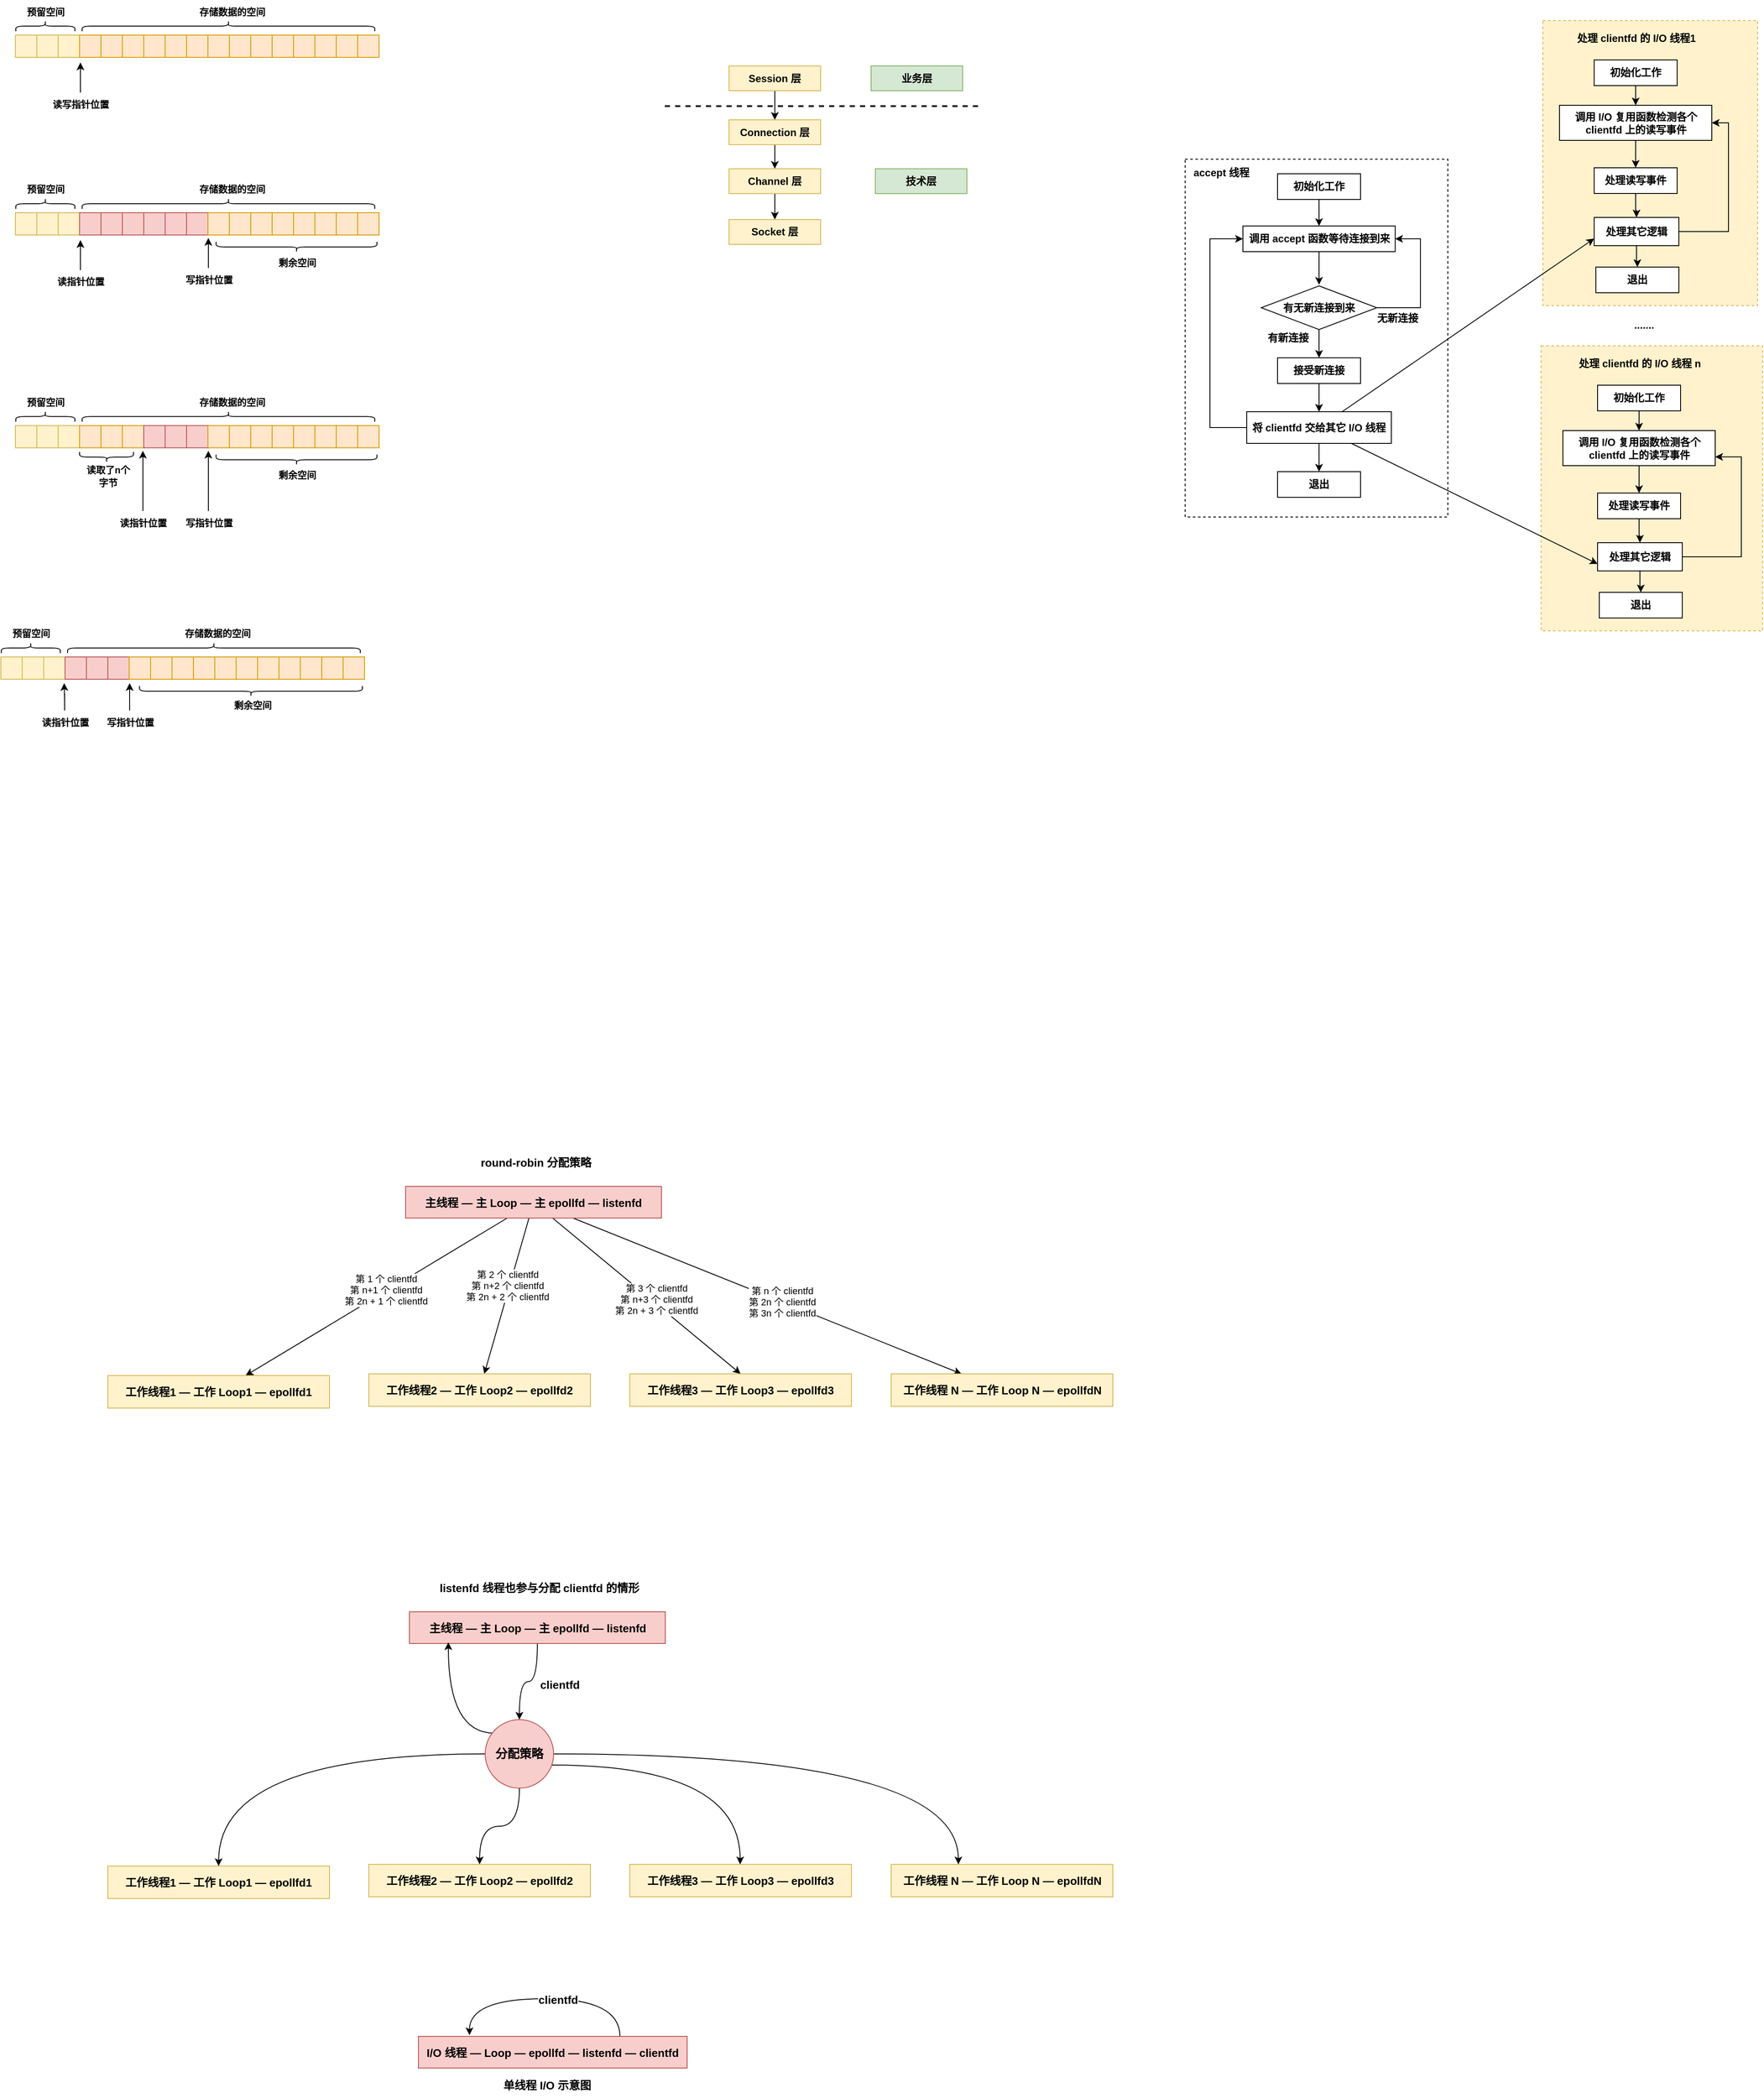 <mxfile version="21.2.8" type="device">
  <diagram name="第 1 页" id="1JVHX3dj3qAR3kYtQuEN">
    <mxGraphModel dx="1188" dy="654" grid="0" gridSize="10" guides="1" tooltips="1" connect="1" arrows="1" fold="1" page="1" pageScale="1" pageWidth="3300" pageHeight="4681" math="0" shadow="0">
      <root>
        <mxCell id="0" />
        <mxCell id="1" parent="0" />
        <mxCell id="l9LbJXqhGrG-l_JBmDGr-47" value="" style="rounded=0;whiteSpace=wrap;html=1;dashed=1;fillColor=#fff2cc;strokeColor=#d6b656;" vertex="1" parent="1">
          <mxGeometry x="1931" y="84" width="251" height="333" as="geometry" />
        </mxCell>
        <mxCell id="l9LbJXqhGrG-l_JBmDGr-26" value="" style="rounded=0;whiteSpace=wrap;html=1;dashed=1;" vertex="1" parent="1">
          <mxGeometry x="1513" y="246" width="307" height="418" as="geometry" />
        </mxCell>
        <mxCell id="-jSbOzoB7YJCZX8cq6Nm-1" value="" style="rounded=0;whiteSpace=wrap;html=1;fillColor=#fff2cc;strokeColor=#d6b656;" parent="1" vertex="1">
          <mxGeometry x="146" y="101" width="25" height="26" as="geometry" />
        </mxCell>
        <mxCell id="-jSbOzoB7YJCZX8cq6Nm-2" value="" style="rounded=0;whiteSpace=wrap;html=1;fillColor=#fff2cc;strokeColor=#d6b656;" parent="1" vertex="1">
          <mxGeometry x="171" y="101" width="25" height="26" as="geometry" />
        </mxCell>
        <mxCell id="-jSbOzoB7YJCZX8cq6Nm-3" value="" style="rounded=0;whiteSpace=wrap;html=1;fillColor=#fff2cc;strokeColor=#d6b656;" parent="1" vertex="1">
          <mxGeometry x="196" y="101" width="25" height="26" as="geometry" />
        </mxCell>
        <mxCell id="-jSbOzoB7YJCZX8cq6Nm-6" value="" style="rounded=0;whiteSpace=wrap;html=1;fillColor=#ffe6cc;strokeColor=#d79b00;" parent="1" vertex="1">
          <mxGeometry x="221" y="101" width="25" height="26" as="geometry" />
        </mxCell>
        <mxCell id="-jSbOzoB7YJCZX8cq6Nm-7" value="" style="rounded=0;whiteSpace=wrap;html=1;fillColor=#ffe6cc;strokeColor=#d79b00;" parent="1" vertex="1">
          <mxGeometry x="246" y="101" width="25" height="26" as="geometry" />
        </mxCell>
        <mxCell id="-jSbOzoB7YJCZX8cq6Nm-8" value="" style="rounded=0;whiteSpace=wrap;html=1;fillColor=#ffe6cc;strokeColor=#d79b00;" parent="1" vertex="1">
          <mxGeometry x="271" y="101" width="25" height="26" as="geometry" />
        </mxCell>
        <mxCell id="-jSbOzoB7YJCZX8cq6Nm-9" value="" style="rounded=0;whiteSpace=wrap;html=1;fillColor=#ffe6cc;strokeColor=#d79b00;" parent="1" vertex="1">
          <mxGeometry x="296" y="101" width="25" height="26" as="geometry" />
        </mxCell>
        <mxCell id="-jSbOzoB7YJCZX8cq6Nm-10" value="" style="rounded=0;whiteSpace=wrap;html=1;fillColor=#ffe6cc;strokeColor=#d79b00;" parent="1" vertex="1">
          <mxGeometry x="321" y="101" width="25" height="26" as="geometry" />
        </mxCell>
        <mxCell id="-jSbOzoB7YJCZX8cq6Nm-11" value="" style="rounded=0;whiteSpace=wrap;html=1;fillColor=#ffe6cc;strokeColor=#d79b00;" parent="1" vertex="1">
          <mxGeometry x="346" y="101" width="25" height="26" as="geometry" />
        </mxCell>
        <mxCell id="-jSbOzoB7YJCZX8cq6Nm-12" value="" style="rounded=0;whiteSpace=wrap;html=1;fillColor=#ffe6cc;strokeColor=#d79b00;" parent="1" vertex="1">
          <mxGeometry x="371" y="101" width="25" height="26" as="geometry" />
        </mxCell>
        <mxCell id="-jSbOzoB7YJCZX8cq6Nm-13" value="" style="rounded=0;whiteSpace=wrap;html=1;fillColor=#ffe6cc;strokeColor=#d79b00;" parent="1" vertex="1">
          <mxGeometry x="396" y="101" width="25" height="26" as="geometry" />
        </mxCell>
        <mxCell id="-jSbOzoB7YJCZX8cq6Nm-14" value="" style="rounded=0;whiteSpace=wrap;html=1;fillColor=#ffe6cc;strokeColor=#d79b00;" parent="1" vertex="1">
          <mxGeometry x="421" y="101" width="25" height="26" as="geometry" />
        </mxCell>
        <mxCell id="-jSbOzoB7YJCZX8cq6Nm-15" value="" style="rounded=0;whiteSpace=wrap;html=1;fillColor=#ffe6cc;strokeColor=#d79b00;" parent="1" vertex="1">
          <mxGeometry x="446" y="101" width="25" height="26" as="geometry" />
        </mxCell>
        <mxCell id="-jSbOzoB7YJCZX8cq6Nm-16" value="" style="rounded=0;whiteSpace=wrap;html=1;fillColor=#ffe6cc;strokeColor=#d79b00;" parent="1" vertex="1">
          <mxGeometry x="471" y="101" width="25" height="26" as="geometry" />
        </mxCell>
        <mxCell id="-jSbOzoB7YJCZX8cq6Nm-17" value="" style="rounded=0;whiteSpace=wrap;html=1;fillColor=#ffe6cc;strokeColor=#d79b00;" parent="1" vertex="1">
          <mxGeometry x="496" y="101" width="25" height="26" as="geometry" />
        </mxCell>
        <mxCell id="-jSbOzoB7YJCZX8cq6Nm-18" value="" style="rounded=0;whiteSpace=wrap;html=1;fillColor=#ffe6cc;strokeColor=#d79b00;" parent="1" vertex="1">
          <mxGeometry x="521" y="101" width="25" height="26" as="geometry" />
        </mxCell>
        <mxCell id="-jSbOzoB7YJCZX8cq6Nm-19" value="" style="rounded=0;whiteSpace=wrap;html=1;fillColor=#ffe6cc;strokeColor=#d79b00;" parent="1" vertex="1">
          <mxGeometry x="546" y="101" width="25" height="26" as="geometry" />
        </mxCell>
        <mxCell id="-jSbOzoB7YJCZX8cq6Nm-23" style="edgeStyle=orthogonalEdgeStyle;rounded=0;orthogonalLoop=1;jettySize=auto;html=1;" parent="1" source="-jSbOzoB7YJCZX8cq6Nm-21" edge="1">
          <mxGeometry relative="1" as="geometry">
            <mxPoint x="222.0" y="133.003" as="targetPoint" />
          </mxGeometry>
        </mxCell>
        <mxCell id="-jSbOzoB7YJCZX8cq6Nm-21" value="&lt;font style=&quot;font-size: 11px;&quot;&gt;&lt;b&gt;读写指针位置&lt;/b&gt;&lt;/font&gt;" style="text;html=1;align=center;verticalAlign=middle;resizable=0;points=[];autosize=1;strokeColor=none;fillColor=none;" parent="1" vertex="1">
          <mxGeometry x="180" y="168.17" width="84" height="27" as="geometry" />
        </mxCell>
        <mxCell id="-jSbOzoB7YJCZX8cq6Nm-24" value="" style="shape=curlyBracket;whiteSpace=wrap;html=1;rounded=1;flipH=1;labelPosition=right;verticalLabelPosition=middle;align=left;verticalAlign=middle;rotation=-90;" parent="1" vertex="1">
          <mxGeometry x="175" y="56" width="12" height="69" as="geometry" />
        </mxCell>
        <mxCell id="-jSbOzoB7YJCZX8cq6Nm-25" value="&lt;b&gt;&lt;font style=&quot;font-size: 11px;&quot;&gt;预留空间&lt;/font&gt;&lt;/b&gt;" style="text;html=1;align=center;verticalAlign=middle;resizable=0;points=[];autosize=1;strokeColor=none;fillColor=none;" parent="1" vertex="1">
          <mxGeometry x="150" y="60" width="62" height="27" as="geometry" />
        </mxCell>
        <mxCell id="-jSbOzoB7YJCZX8cq6Nm-26" value="" style="shape=curlyBracket;whiteSpace=wrap;html=1;rounded=1;flipH=1;labelPosition=right;verticalLabelPosition=middle;align=left;verticalAlign=middle;rotation=-90;" parent="1" vertex="1">
          <mxGeometry x="389" y="-80.5" width="12" height="342" as="geometry" />
        </mxCell>
        <mxCell id="-jSbOzoB7YJCZX8cq6Nm-27" value="&lt;font style=&quot;font-size: 11px;&quot;&gt;&lt;b&gt;存储数据的空间&lt;/b&gt;&lt;/font&gt;" style="text;html=1;align=center;verticalAlign=middle;resizable=0;points=[];autosize=1;strokeColor=none;fillColor=none;" parent="1" vertex="1">
          <mxGeometry x="351" y="60" width="95" height="27" as="geometry" />
        </mxCell>
        <mxCell id="-jSbOzoB7YJCZX8cq6Nm-28" value="" style="rounded=0;whiteSpace=wrap;html=1;fillColor=#fff2cc;strokeColor=#d6b656;" parent="1" vertex="1">
          <mxGeometry x="146" y="308.5" width="25" height="26" as="geometry" />
        </mxCell>
        <mxCell id="-jSbOzoB7YJCZX8cq6Nm-29" value="" style="rounded=0;whiteSpace=wrap;html=1;fillColor=#fff2cc;strokeColor=#d6b656;" parent="1" vertex="1">
          <mxGeometry x="171" y="308.5" width="25" height="26" as="geometry" />
        </mxCell>
        <mxCell id="-jSbOzoB7YJCZX8cq6Nm-30" value="" style="rounded=0;whiteSpace=wrap;html=1;fillColor=#fff2cc;strokeColor=#d6b656;" parent="1" vertex="1">
          <mxGeometry x="196" y="308.5" width="25" height="26" as="geometry" />
        </mxCell>
        <mxCell id="-jSbOzoB7YJCZX8cq6Nm-31" value="" style="rounded=0;whiteSpace=wrap;html=1;fillColor=#f8cecc;strokeColor=#b85450;" parent="1" vertex="1">
          <mxGeometry x="221" y="308.5" width="25" height="26" as="geometry" />
        </mxCell>
        <mxCell id="-jSbOzoB7YJCZX8cq6Nm-32" value="" style="rounded=0;whiteSpace=wrap;html=1;fillColor=#f8cecc;strokeColor=#b85450;" parent="1" vertex="1">
          <mxGeometry x="246" y="308.5" width="25" height="26" as="geometry" />
        </mxCell>
        <mxCell id="-jSbOzoB7YJCZX8cq6Nm-33" value="" style="rounded=0;whiteSpace=wrap;html=1;fillColor=#f8cecc;strokeColor=#b85450;" parent="1" vertex="1">
          <mxGeometry x="271" y="308.5" width="25" height="26" as="geometry" />
        </mxCell>
        <mxCell id="-jSbOzoB7YJCZX8cq6Nm-34" value="" style="rounded=0;whiteSpace=wrap;html=1;fillColor=#f8cecc;strokeColor=#b85450;" parent="1" vertex="1">
          <mxGeometry x="296" y="308.5" width="25" height="26" as="geometry" />
        </mxCell>
        <mxCell id="-jSbOzoB7YJCZX8cq6Nm-35" value="" style="rounded=0;whiteSpace=wrap;html=1;fillColor=#f8cecc;strokeColor=#b85450;" parent="1" vertex="1">
          <mxGeometry x="321" y="308.5" width="25" height="26" as="geometry" />
        </mxCell>
        <mxCell id="-jSbOzoB7YJCZX8cq6Nm-36" value="" style="rounded=0;whiteSpace=wrap;html=1;fillColor=#f8cecc;strokeColor=#b85450;" parent="1" vertex="1">
          <mxGeometry x="346" y="308.5" width="25" height="26" as="geometry" />
        </mxCell>
        <mxCell id="-jSbOzoB7YJCZX8cq6Nm-37" value="" style="rounded=0;whiteSpace=wrap;html=1;fillColor=#ffe6cc;strokeColor=#d79b00;" parent="1" vertex="1">
          <mxGeometry x="371" y="308.5" width="25" height="26" as="geometry" />
        </mxCell>
        <mxCell id="-jSbOzoB7YJCZX8cq6Nm-38" value="" style="rounded=0;whiteSpace=wrap;html=1;fillColor=#ffe6cc;strokeColor=#d79b00;" parent="1" vertex="1">
          <mxGeometry x="396" y="308.5" width="25" height="26" as="geometry" />
        </mxCell>
        <mxCell id="-jSbOzoB7YJCZX8cq6Nm-39" value="" style="rounded=0;whiteSpace=wrap;html=1;fillColor=#ffe6cc;strokeColor=#d79b00;" parent="1" vertex="1">
          <mxGeometry x="421" y="308.5" width="25" height="26" as="geometry" />
        </mxCell>
        <mxCell id="-jSbOzoB7YJCZX8cq6Nm-40" value="" style="rounded=0;whiteSpace=wrap;html=1;fillColor=#ffe6cc;strokeColor=#d79b00;" parent="1" vertex="1">
          <mxGeometry x="446" y="308.5" width="25" height="26" as="geometry" />
        </mxCell>
        <mxCell id="-jSbOzoB7YJCZX8cq6Nm-41" value="" style="rounded=0;whiteSpace=wrap;html=1;fillColor=#ffe6cc;strokeColor=#d79b00;" parent="1" vertex="1">
          <mxGeometry x="471" y="308.5" width="25" height="26" as="geometry" />
        </mxCell>
        <mxCell id="-jSbOzoB7YJCZX8cq6Nm-42" value="" style="rounded=0;whiteSpace=wrap;html=1;fillColor=#ffe6cc;strokeColor=#d79b00;" parent="1" vertex="1">
          <mxGeometry x="496" y="308.5" width="25" height="26" as="geometry" />
        </mxCell>
        <mxCell id="-jSbOzoB7YJCZX8cq6Nm-43" value="" style="rounded=0;whiteSpace=wrap;html=1;fillColor=#ffe6cc;strokeColor=#d79b00;" parent="1" vertex="1">
          <mxGeometry x="521" y="308.5" width="25" height="26" as="geometry" />
        </mxCell>
        <mxCell id="-jSbOzoB7YJCZX8cq6Nm-44" value="" style="rounded=0;whiteSpace=wrap;html=1;fillColor=#ffe6cc;strokeColor=#d79b00;" parent="1" vertex="1">
          <mxGeometry x="546" y="308.5" width="25" height="26" as="geometry" />
        </mxCell>
        <mxCell id="-jSbOzoB7YJCZX8cq6Nm-45" style="edgeStyle=orthogonalEdgeStyle;rounded=0;orthogonalLoop=1;jettySize=auto;html=1;" parent="1" source="-jSbOzoB7YJCZX8cq6Nm-46" edge="1">
          <mxGeometry relative="1" as="geometry">
            <mxPoint x="222.0" y="340.503" as="targetPoint" />
          </mxGeometry>
        </mxCell>
        <mxCell id="-jSbOzoB7YJCZX8cq6Nm-46" value="&lt;font style=&quot;font-size: 11px;&quot;&gt;&lt;b&gt;读指针位置&lt;/b&gt;&lt;/font&gt;" style="text;html=1;align=center;verticalAlign=middle;resizable=0;points=[];autosize=1;strokeColor=none;fillColor=none;" parent="1" vertex="1">
          <mxGeometry x="185.5" y="375.67" width="73" height="27" as="geometry" />
        </mxCell>
        <mxCell id="-jSbOzoB7YJCZX8cq6Nm-47" value="" style="shape=curlyBracket;whiteSpace=wrap;html=1;rounded=1;flipH=1;labelPosition=right;verticalLabelPosition=middle;align=left;verticalAlign=middle;rotation=-90;" parent="1" vertex="1">
          <mxGeometry x="175" y="263.5" width="12" height="69" as="geometry" />
        </mxCell>
        <mxCell id="-jSbOzoB7YJCZX8cq6Nm-48" value="&lt;b&gt;&lt;font style=&quot;font-size: 11px;&quot;&gt;预留空间&lt;/font&gt;&lt;/b&gt;" style="text;html=1;align=center;verticalAlign=middle;resizable=0;points=[];autosize=1;strokeColor=none;fillColor=none;" parent="1" vertex="1">
          <mxGeometry x="150" y="267.5" width="62" height="27" as="geometry" />
        </mxCell>
        <mxCell id="-jSbOzoB7YJCZX8cq6Nm-49" value="" style="shape=curlyBracket;whiteSpace=wrap;html=1;rounded=1;flipH=1;labelPosition=right;verticalLabelPosition=middle;align=left;verticalAlign=middle;rotation=-90;" parent="1" vertex="1">
          <mxGeometry x="389" y="127" width="12" height="342" as="geometry" />
        </mxCell>
        <mxCell id="-jSbOzoB7YJCZX8cq6Nm-50" value="&lt;font style=&quot;font-size: 11px;&quot;&gt;&lt;b&gt;存储数据的空间&lt;/b&gt;&lt;/font&gt;" style="text;html=1;align=center;verticalAlign=middle;resizable=0;points=[];autosize=1;strokeColor=none;fillColor=none;" parent="1" vertex="1">
          <mxGeometry x="351" y="267.5" width="95" height="27" as="geometry" />
        </mxCell>
        <mxCell id="-jSbOzoB7YJCZX8cq6Nm-51" style="edgeStyle=orthogonalEdgeStyle;rounded=0;orthogonalLoop=1;jettySize=auto;html=1;" parent="1" source="-jSbOzoB7YJCZX8cq6Nm-52" edge="1">
          <mxGeometry relative="1" as="geometry">
            <mxPoint x="371.5" y="338.003" as="targetPoint" />
          </mxGeometry>
        </mxCell>
        <mxCell id="-jSbOzoB7YJCZX8cq6Nm-52" value="&lt;font style=&quot;font-size: 11px;&quot;&gt;&lt;b&gt;写指针位置&lt;/b&gt;&lt;/font&gt;" style="text;html=1;align=center;verticalAlign=middle;resizable=0;points=[];autosize=1;strokeColor=none;fillColor=none;" parent="1" vertex="1">
          <mxGeometry x="335" y="373.17" width="73" height="27" as="geometry" />
        </mxCell>
        <mxCell id="-jSbOzoB7YJCZX8cq6Nm-53" value="" style="shape=curlyBracket;whiteSpace=wrap;html=1;rounded=1;flipH=1;labelPosition=right;verticalLabelPosition=middle;align=left;verticalAlign=middle;rotation=90;" parent="1" vertex="1">
          <mxGeometry x="468.5" y="254.5" width="12" height="188" as="geometry" />
        </mxCell>
        <mxCell id="-jSbOzoB7YJCZX8cq6Nm-56" value="&lt;font style=&quot;font-size: 11px;&quot;&gt;&lt;b&gt;剩余空间&lt;/b&gt;&lt;/font&gt;" style="text;html=1;align=center;verticalAlign=middle;resizable=0;points=[];autosize=1;strokeColor=none;fillColor=none;" parent="1" vertex="1">
          <mxGeometry x="443.5" y="353" width="62" height="27" as="geometry" />
        </mxCell>
        <mxCell id="-jSbOzoB7YJCZX8cq6Nm-57" value="" style="rounded=0;whiteSpace=wrap;html=1;fillColor=#fff2cc;strokeColor=#d6b656;" parent="1" vertex="1">
          <mxGeometry x="146" y="557.17" width="25" height="26" as="geometry" />
        </mxCell>
        <mxCell id="-jSbOzoB7YJCZX8cq6Nm-58" value="" style="rounded=0;whiteSpace=wrap;html=1;fillColor=#fff2cc;strokeColor=#d6b656;" parent="1" vertex="1">
          <mxGeometry x="171" y="557.17" width="25" height="26" as="geometry" />
        </mxCell>
        <mxCell id="-jSbOzoB7YJCZX8cq6Nm-59" value="" style="rounded=0;whiteSpace=wrap;html=1;fillColor=#fff2cc;strokeColor=#d6b656;" parent="1" vertex="1">
          <mxGeometry x="196" y="557.17" width="25" height="26" as="geometry" />
        </mxCell>
        <mxCell id="-jSbOzoB7YJCZX8cq6Nm-60" value="" style="rounded=0;whiteSpace=wrap;html=1;fillColor=#ffe6cc;strokeColor=#d79b00;" parent="1" vertex="1">
          <mxGeometry x="221" y="557.17" width="25" height="26" as="geometry" />
        </mxCell>
        <mxCell id="-jSbOzoB7YJCZX8cq6Nm-61" value="" style="rounded=0;whiteSpace=wrap;html=1;fillColor=#ffe6cc;strokeColor=#d79b00;" parent="1" vertex="1">
          <mxGeometry x="246" y="557.17" width="25" height="26" as="geometry" />
        </mxCell>
        <mxCell id="-jSbOzoB7YJCZX8cq6Nm-62" value="" style="rounded=0;whiteSpace=wrap;html=1;fillColor=#ffe6cc;strokeColor=#d79b00;" parent="1" vertex="1">
          <mxGeometry x="271" y="557.17" width="25" height="26" as="geometry" />
        </mxCell>
        <mxCell id="-jSbOzoB7YJCZX8cq6Nm-63" value="" style="rounded=0;whiteSpace=wrap;html=1;fillColor=#f8cecc;strokeColor=#b85450;" parent="1" vertex="1">
          <mxGeometry x="296" y="557.17" width="25" height="26" as="geometry" />
        </mxCell>
        <mxCell id="-jSbOzoB7YJCZX8cq6Nm-64" value="" style="rounded=0;whiteSpace=wrap;html=1;fillColor=#f8cecc;strokeColor=#b85450;" parent="1" vertex="1">
          <mxGeometry x="321" y="557.17" width="25" height="26" as="geometry" />
        </mxCell>
        <mxCell id="-jSbOzoB7YJCZX8cq6Nm-65" value="" style="rounded=0;whiteSpace=wrap;html=1;fillColor=#f8cecc;strokeColor=#b85450;" parent="1" vertex="1">
          <mxGeometry x="346" y="557.17" width="25" height="26" as="geometry" />
        </mxCell>
        <mxCell id="-jSbOzoB7YJCZX8cq6Nm-66" value="" style="rounded=0;whiteSpace=wrap;html=1;fillColor=#ffe6cc;strokeColor=#d79b00;" parent="1" vertex="1">
          <mxGeometry x="371" y="557.17" width="25" height="26" as="geometry" />
        </mxCell>
        <mxCell id="-jSbOzoB7YJCZX8cq6Nm-67" value="" style="rounded=0;whiteSpace=wrap;html=1;fillColor=#ffe6cc;strokeColor=#d79b00;" parent="1" vertex="1">
          <mxGeometry x="396" y="557.17" width="25" height="26" as="geometry" />
        </mxCell>
        <mxCell id="-jSbOzoB7YJCZX8cq6Nm-68" value="" style="rounded=0;whiteSpace=wrap;html=1;fillColor=#ffe6cc;strokeColor=#d79b00;" parent="1" vertex="1">
          <mxGeometry x="421" y="557.17" width="25" height="26" as="geometry" />
        </mxCell>
        <mxCell id="-jSbOzoB7YJCZX8cq6Nm-69" value="" style="rounded=0;whiteSpace=wrap;html=1;fillColor=#ffe6cc;strokeColor=#d79b00;" parent="1" vertex="1">
          <mxGeometry x="446" y="557.17" width="25" height="26" as="geometry" />
        </mxCell>
        <mxCell id="-jSbOzoB7YJCZX8cq6Nm-70" value="" style="rounded=0;whiteSpace=wrap;html=1;fillColor=#ffe6cc;strokeColor=#d79b00;" parent="1" vertex="1">
          <mxGeometry x="471" y="557.17" width="25" height="26" as="geometry" />
        </mxCell>
        <mxCell id="-jSbOzoB7YJCZX8cq6Nm-71" value="" style="rounded=0;whiteSpace=wrap;html=1;fillColor=#ffe6cc;strokeColor=#d79b00;" parent="1" vertex="1">
          <mxGeometry x="496" y="557.17" width="25" height="26" as="geometry" />
        </mxCell>
        <mxCell id="-jSbOzoB7YJCZX8cq6Nm-72" value="" style="rounded=0;whiteSpace=wrap;html=1;fillColor=#ffe6cc;strokeColor=#d79b00;" parent="1" vertex="1">
          <mxGeometry x="521" y="557.17" width="25" height="26" as="geometry" />
        </mxCell>
        <mxCell id="-jSbOzoB7YJCZX8cq6Nm-73" value="" style="rounded=0;whiteSpace=wrap;html=1;fillColor=#ffe6cc;strokeColor=#d79b00;" parent="1" vertex="1">
          <mxGeometry x="546" y="557.17" width="25" height="26" as="geometry" />
        </mxCell>
        <mxCell id="-jSbOzoB7YJCZX8cq6Nm-74" style="edgeStyle=orthogonalEdgeStyle;rounded=0;orthogonalLoop=1;jettySize=auto;html=1;" parent="1" source="-jSbOzoB7YJCZX8cq6Nm-75" edge="1">
          <mxGeometry relative="1" as="geometry">
            <mxPoint x="295.0" y="586.673" as="targetPoint" />
          </mxGeometry>
        </mxCell>
        <mxCell id="-jSbOzoB7YJCZX8cq6Nm-75" value="&lt;font style=&quot;font-size: 11px;&quot;&gt;&lt;b&gt;读指针位置&lt;/b&gt;&lt;/font&gt;" style="text;html=1;align=center;verticalAlign=middle;resizable=0;points=[];autosize=1;strokeColor=none;fillColor=none;" parent="1" vertex="1">
          <mxGeometry x="258.5" y="657.0" width="73" height="27" as="geometry" />
        </mxCell>
        <mxCell id="-jSbOzoB7YJCZX8cq6Nm-76" value="" style="shape=curlyBracket;whiteSpace=wrap;html=1;rounded=1;flipH=1;labelPosition=right;verticalLabelPosition=middle;align=left;verticalAlign=middle;rotation=-90;" parent="1" vertex="1">
          <mxGeometry x="175" y="512.17" width="12" height="69" as="geometry" />
        </mxCell>
        <mxCell id="-jSbOzoB7YJCZX8cq6Nm-77" value="&lt;b&gt;&lt;font style=&quot;font-size: 11px;&quot;&gt;预留空间&lt;/font&gt;&lt;/b&gt;" style="text;html=1;align=center;verticalAlign=middle;resizable=0;points=[];autosize=1;strokeColor=none;fillColor=none;" parent="1" vertex="1">
          <mxGeometry x="150" y="516.17" width="62" height="27" as="geometry" />
        </mxCell>
        <mxCell id="-jSbOzoB7YJCZX8cq6Nm-78" value="" style="shape=curlyBracket;whiteSpace=wrap;html=1;rounded=1;flipH=1;labelPosition=right;verticalLabelPosition=middle;align=left;verticalAlign=middle;rotation=-90;" parent="1" vertex="1">
          <mxGeometry x="389" y="375.67" width="12" height="342" as="geometry" />
        </mxCell>
        <mxCell id="-jSbOzoB7YJCZX8cq6Nm-79" value="&lt;font style=&quot;font-size: 11px;&quot;&gt;&lt;b&gt;存储数据的空间&lt;/b&gt;&lt;/font&gt;" style="text;html=1;align=center;verticalAlign=middle;resizable=0;points=[];autosize=1;strokeColor=none;fillColor=none;" parent="1" vertex="1">
          <mxGeometry x="351" y="516.17" width="95" height="27" as="geometry" />
        </mxCell>
        <mxCell id="-jSbOzoB7YJCZX8cq6Nm-80" style="edgeStyle=orthogonalEdgeStyle;rounded=0;orthogonalLoop=1;jettySize=auto;html=1;" parent="1" source="-jSbOzoB7YJCZX8cq6Nm-81" edge="1">
          <mxGeometry relative="1" as="geometry">
            <mxPoint x="371.5" y="586.673" as="targetPoint" />
          </mxGeometry>
        </mxCell>
        <mxCell id="-jSbOzoB7YJCZX8cq6Nm-81" value="&lt;font style=&quot;font-size: 11px;&quot;&gt;&lt;b&gt;写指针位置&lt;/b&gt;&lt;/font&gt;" style="text;html=1;align=center;verticalAlign=middle;resizable=0;points=[];autosize=1;strokeColor=none;fillColor=none;" parent="1" vertex="1">
          <mxGeometry x="335" y="657.0" width="73" height="27" as="geometry" />
        </mxCell>
        <mxCell id="-jSbOzoB7YJCZX8cq6Nm-82" value="" style="shape=curlyBracket;whiteSpace=wrap;html=1;rounded=1;flipH=1;labelPosition=right;verticalLabelPosition=middle;align=left;verticalAlign=middle;rotation=90;" parent="1" vertex="1">
          <mxGeometry x="468.5" y="503.17" width="12" height="188" as="geometry" />
        </mxCell>
        <mxCell id="-jSbOzoB7YJCZX8cq6Nm-83" value="&lt;font style=&quot;font-size: 11px;&quot;&gt;&lt;b&gt;剩余空间&lt;/b&gt;&lt;/font&gt;" style="text;html=1;align=center;verticalAlign=middle;resizable=0;points=[];autosize=1;strokeColor=none;fillColor=none;" parent="1" vertex="1">
          <mxGeometry x="443.5" y="601.67" width="62" height="27" as="geometry" />
        </mxCell>
        <mxCell id="-jSbOzoB7YJCZX8cq6Nm-84" value="" style="shape=curlyBracket;whiteSpace=wrap;html=1;rounded=1;flipH=1;labelPosition=right;verticalLabelPosition=middle;align=left;verticalAlign=middle;rotation=90;" parent="1" vertex="1">
          <mxGeometry x="246.5" y="562.5" width="12" height="63" as="geometry" />
        </mxCell>
        <mxCell id="-jSbOzoB7YJCZX8cq6Nm-85" value="&lt;font style=&quot;font-size: 11px;&quot;&gt;&lt;b&gt;读取了n个&lt;br&gt;字节&lt;/b&gt;&lt;/font&gt;" style="text;html=1;align=center;verticalAlign=middle;resizable=0;points=[];autosize=1;strokeColor=none;fillColor=none;" parent="1" vertex="1">
          <mxGeometry x="219" y="594.67" width="69" height="42" as="geometry" />
        </mxCell>
        <mxCell id="-jSbOzoB7YJCZX8cq6Nm-86" value="" style="rounded=0;whiteSpace=wrap;html=1;fillColor=#fff2cc;strokeColor=#d6b656;" parent="1" vertex="1">
          <mxGeometry x="129" y="827.5" width="25" height="26" as="geometry" />
        </mxCell>
        <mxCell id="-jSbOzoB7YJCZX8cq6Nm-87" value="" style="rounded=0;whiteSpace=wrap;html=1;fillColor=#fff2cc;strokeColor=#d6b656;" parent="1" vertex="1">
          <mxGeometry x="154" y="827.5" width="25" height="26" as="geometry" />
        </mxCell>
        <mxCell id="-jSbOzoB7YJCZX8cq6Nm-88" value="" style="rounded=0;whiteSpace=wrap;html=1;fillColor=#fff2cc;strokeColor=#d6b656;" parent="1" vertex="1">
          <mxGeometry x="179" y="827.5" width="25" height="26" as="geometry" />
        </mxCell>
        <mxCell id="-jSbOzoB7YJCZX8cq6Nm-89" value="" style="rounded=0;whiteSpace=wrap;html=1;fillColor=#f8cecc;strokeColor=#b85450;" parent="1" vertex="1">
          <mxGeometry x="204" y="827.5" width="25" height="26" as="geometry" />
        </mxCell>
        <mxCell id="-jSbOzoB7YJCZX8cq6Nm-90" value="" style="rounded=0;whiteSpace=wrap;html=1;fillColor=#f8cecc;strokeColor=#b85450;" parent="1" vertex="1">
          <mxGeometry x="229" y="827.5" width="25" height="26" as="geometry" />
        </mxCell>
        <mxCell id="-jSbOzoB7YJCZX8cq6Nm-91" value="" style="rounded=0;whiteSpace=wrap;html=1;fillColor=#f8cecc;strokeColor=#b85450;" parent="1" vertex="1">
          <mxGeometry x="254" y="827.5" width="25" height="26" as="geometry" />
        </mxCell>
        <mxCell id="-jSbOzoB7YJCZX8cq6Nm-92" value="" style="rounded=0;whiteSpace=wrap;html=1;fillColor=#ffe6cc;strokeColor=#d79b00;" parent="1" vertex="1">
          <mxGeometry x="279" y="827.5" width="25" height="26" as="geometry" />
        </mxCell>
        <mxCell id="-jSbOzoB7YJCZX8cq6Nm-93" value="" style="rounded=0;whiteSpace=wrap;html=1;fillColor=#ffe6cc;strokeColor=#d79b00;" parent="1" vertex="1">
          <mxGeometry x="304" y="827.5" width="25" height="26" as="geometry" />
        </mxCell>
        <mxCell id="-jSbOzoB7YJCZX8cq6Nm-94" value="" style="rounded=0;whiteSpace=wrap;html=1;fillColor=#ffe6cc;strokeColor=#d79b00;" parent="1" vertex="1">
          <mxGeometry x="329" y="827.5" width="25" height="26" as="geometry" />
        </mxCell>
        <mxCell id="-jSbOzoB7YJCZX8cq6Nm-95" value="" style="rounded=0;whiteSpace=wrap;html=1;fillColor=#ffe6cc;strokeColor=#d79b00;" parent="1" vertex="1">
          <mxGeometry x="354" y="827.5" width="25" height="26" as="geometry" />
        </mxCell>
        <mxCell id="-jSbOzoB7YJCZX8cq6Nm-96" value="" style="rounded=0;whiteSpace=wrap;html=1;fillColor=#ffe6cc;strokeColor=#d79b00;" parent="1" vertex="1">
          <mxGeometry x="379" y="827.5" width="25" height="26" as="geometry" />
        </mxCell>
        <mxCell id="-jSbOzoB7YJCZX8cq6Nm-97" value="" style="rounded=0;whiteSpace=wrap;html=1;fillColor=#ffe6cc;strokeColor=#d79b00;" parent="1" vertex="1">
          <mxGeometry x="404" y="827.5" width="25" height="26" as="geometry" />
        </mxCell>
        <mxCell id="-jSbOzoB7YJCZX8cq6Nm-98" value="" style="rounded=0;whiteSpace=wrap;html=1;fillColor=#ffe6cc;strokeColor=#d79b00;" parent="1" vertex="1">
          <mxGeometry x="429" y="827.5" width="25" height="26" as="geometry" />
        </mxCell>
        <mxCell id="-jSbOzoB7YJCZX8cq6Nm-99" value="" style="rounded=0;whiteSpace=wrap;html=1;fillColor=#ffe6cc;strokeColor=#d79b00;" parent="1" vertex="1">
          <mxGeometry x="454" y="827.5" width="25" height="26" as="geometry" />
        </mxCell>
        <mxCell id="-jSbOzoB7YJCZX8cq6Nm-100" value="" style="rounded=0;whiteSpace=wrap;html=1;fillColor=#ffe6cc;strokeColor=#d79b00;" parent="1" vertex="1">
          <mxGeometry x="479" y="827.5" width="25" height="26" as="geometry" />
        </mxCell>
        <mxCell id="-jSbOzoB7YJCZX8cq6Nm-101" value="" style="rounded=0;whiteSpace=wrap;html=1;fillColor=#ffe6cc;strokeColor=#d79b00;" parent="1" vertex="1">
          <mxGeometry x="504" y="827.5" width="25" height="26" as="geometry" />
        </mxCell>
        <mxCell id="-jSbOzoB7YJCZX8cq6Nm-102" value="" style="rounded=0;whiteSpace=wrap;html=1;fillColor=#ffe6cc;strokeColor=#d79b00;" parent="1" vertex="1">
          <mxGeometry x="529" y="827.5" width="25" height="26" as="geometry" />
        </mxCell>
        <mxCell id="-jSbOzoB7YJCZX8cq6Nm-103" style="edgeStyle=orthogonalEdgeStyle;rounded=0;orthogonalLoop=1;jettySize=auto;html=1;" parent="1" source="-jSbOzoB7YJCZX8cq6Nm-104" edge="1">
          <mxGeometry relative="1" as="geometry">
            <mxPoint x="203.0" y="858.003" as="targetPoint" />
          </mxGeometry>
        </mxCell>
        <mxCell id="-jSbOzoB7YJCZX8cq6Nm-104" value="&lt;font style=&quot;font-size: 11px;&quot;&gt;&lt;b&gt;读指针位置&lt;/b&gt;&lt;/font&gt;" style="text;html=1;align=center;verticalAlign=middle;resizable=0;points=[];autosize=1;strokeColor=none;fillColor=none;" parent="1" vertex="1">
          <mxGeometry x="167" y="890.0" width="73" height="27" as="geometry" />
        </mxCell>
        <mxCell id="-jSbOzoB7YJCZX8cq6Nm-105" value="" style="shape=curlyBracket;whiteSpace=wrap;html=1;rounded=1;flipH=1;labelPosition=right;verticalLabelPosition=middle;align=left;verticalAlign=middle;rotation=-90;" parent="1" vertex="1">
          <mxGeometry x="158" y="782.5" width="12" height="69" as="geometry" />
        </mxCell>
        <mxCell id="-jSbOzoB7YJCZX8cq6Nm-106" value="&lt;b&gt;&lt;font style=&quot;font-size: 11px;&quot;&gt;预留空间&lt;/font&gt;&lt;/b&gt;" style="text;html=1;align=center;verticalAlign=middle;resizable=0;points=[];autosize=1;strokeColor=none;fillColor=none;" parent="1" vertex="1">
          <mxGeometry x="133" y="786.5" width="62" height="27" as="geometry" />
        </mxCell>
        <mxCell id="-jSbOzoB7YJCZX8cq6Nm-107" value="" style="shape=curlyBracket;whiteSpace=wrap;html=1;rounded=1;flipH=1;labelPosition=right;verticalLabelPosition=middle;align=left;verticalAlign=middle;rotation=-90;" parent="1" vertex="1">
          <mxGeometry x="372" y="646" width="12" height="342" as="geometry" />
        </mxCell>
        <mxCell id="-jSbOzoB7YJCZX8cq6Nm-108" value="&lt;font style=&quot;font-size: 11px;&quot;&gt;&lt;b&gt;存储数据的空间&lt;/b&gt;&lt;/font&gt;" style="text;html=1;align=center;verticalAlign=middle;resizable=0;points=[];autosize=1;strokeColor=none;fillColor=none;" parent="1" vertex="1">
          <mxGeometry x="334" y="786.5" width="95" height="27" as="geometry" />
        </mxCell>
        <mxCell id="-jSbOzoB7YJCZX8cq6Nm-109" style="edgeStyle=orthogonalEdgeStyle;rounded=0;orthogonalLoop=1;jettySize=auto;html=1;" parent="1" source="-jSbOzoB7YJCZX8cq6Nm-110" edge="1">
          <mxGeometry relative="1" as="geometry">
            <mxPoint x="279.5" y="858.003" as="targetPoint" />
          </mxGeometry>
        </mxCell>
        <mxCell id="-jSbOzoB7YJCZX8cq6Nm-110" value="&lt;font style=&quot;font-size: 11px;&quot;&gt;&lt;b&gt;写指针位置&lt;/b&gt;&lt;/font&gt;" style="text;html=1;align=center;verticalAlign=middle;resizable=0;points=[];autosize=1;strokeColor=none;fillColor=none;" parent="1" vertex="1">
          <mxGeometry x="243" y="890.0" width="73" height="27" as="geometry" />
        </mxCell>
        <mxCell id="-jSbOzoB7YJCZX8cq6Nm-111" value="" style="shape=curlyBracket;whiteSpace=wrap;html=1;rounded=1;flipH=1;labelPosition=right;verticalLabelPosition=middle;align=left;verticalAlign=middle;rotation=90;" parent="1" vertex="1">
          <mxGeometry x="415.25" y="737.25" width="12" height="260.5" as="geometry" />
        </mxCell>
        <mxCell id="-jSbOzoB7YJCZX8cq6Nm-112" value="&lt;font style=&quot;font-size: 11px;&quot;&gt;&lt;b&gt;剩余空间&lt;/b&gt;&lt;/font&gt;" style="text;html=1;align=center;verticalAlign=middle;resizable=0;points=[];autosize=1;strokeColor=none;fillColor=none;" parent="1" vertex="1">
          <mxGeometry x="392" y="870" width="62" height="27" as="geometry" />
        </mxCell>
        <mxCell id="_KclPP-gFgr0OXx7YHus-8" style="edgeStyle=orthogonalEdgeStyle;rounded=0;orthogonalLoop=1;jettySize=auto;html=1;entryX=0.5;entryY=0;entryDx=0;entryDy=0;" parent="1" source="_KclPP-gFgr0OXx7YHus-1" target="_KclPP-gFgr0OXx7YHus-2" edge="1">
          <mxGeometry relative="1" as="geometry" />
        </mxCell>
        <mxCell id="_KclPP-gFgr0OXx7YHus-1" value="&lt;b&gt;Session 层&lt;/b&gt;" style="rounded=0;whiteSpace=wrap;html=1;fillColor=#fff2cc;strokeColor=#d6b656;" parent="1" vertex="1">
          <mxGeometry x="980" y="137" width="107" height="29" as="geometry" />
        </mxCell>
        <mxCell id="_KclPP-gFgr0OXx7YHus-9" style="edgeStyle=orthogonalEdgeStyle;rounded=0;orthogonalLoop=1;jettySize=auto;html=1;entryX=0.5;entryY=0;entryDx=0;entryDy=0;" parent="1" source="_KclPP-gFgr0OXx7YHus-2" target="_KclPP-gFgr0OXx7YHus-3" edge="1">
          <mxGeometry relative="1" as="geometry" />
        </mxCell>
        <mxCell id="_KclPP-gFgr0OXx7YHus-2" value="&lt;b&gt;Connection 层&lt;/b&gt;" style="rounded=0;whiteSpace=wrap;html=1;fillColor=#fff2cc;strokeColor=#d6b656;" parent="1" vertex="1">
          <mxGeometry x="980" y="200" width="107" height="29" as="geometry" />
        </mxCell>
        <mxCell id="_KclPP-gFgr0OXx7YHus-10" style="edgeStyle=orthogonalEdgeStyle;rounded=0;orthogonalLoop=1;jettySize=auto;html=1;" parent="1" source="_KclPP-gFgr0OXx7YHus-3" target="_KclPP-gFgr0OXx7YHus-4" edge="1">
          <mxGeometry relative="1" as="geometry" />
        </mxCell>
        <mxCell id="_KclPP-gFgr0OXx7YHus-3" value="&lt;b&gt;Channel 层&lt;/b&gt;" style="rounded=0;whiteSpace=wrap;html=1;fillColor=#fff2cc;strokeColor=#d6b656;" parent="1" vertex="1">
          <mxGeometry x="980" y="257.17" width="107" height="29" as="geometry" />
        </mxCell>
        <mxCell id="_KclPP-gFgr0OXx7YHus-4" value="&lt;b&gt;Socket 层&lt;/b&gt;" style="rounded=0;whiteSpace=wrap;html=1;fillColor=#fff2cc;strokeColor=#d6b656;" parent="1" vertex="1">
          <mxGeometry x="980" y="316.5" width="107" height="29" as="geometry" />
        </mxCell>
        <mxCell id="_KclPP-gFgr0OXx7YHus-5" value="" style="endArrow=none;dashed=1;html=1;strokeWidth=2;rounded=0;" parent="1" edge="1">
          <mxGeometry width="50" height="50" relative="1" as="geometry">
            <mxPoint x="905" y="184" as="sourcePoint" />
            <mxPoint x="1273" y="184" as="targetPoint" />
          </mxGeometry>
        </mxCell>
        <mxCell id="_KclPP-gFgr0OXx7YHus-6" value="&lt;b&gt;业务层&lt;/b&gt;" style="rounded=0;whiteSpace=wrap;html=1;fillColor=#d5e8d4;strokeColor=#82b366;" parent="1" vertex="1">
          <mxGeometry x="1146" y="137" width="107" height="29" as="geometry" />
        </mxCell>
        <mxCell id="_KclPP-gFgr0OXx7YHus-7" value="&lt;b&gt;技术层&lt;/b&gt;" style="rounded=0;whiteSpace=wrap;html=1;fillColor=#d5e8d4;strokeColor=#82b366;" parent="1" vertex="1">
          <mxGeometry x="1151" y="257.17" width="107" height="29" as="geometry" />
        </mxCell>
        <mxCell id="l9LbJXqhGrG-l_JBmDGr-22" style="edgeStyle=orthogonalEdgeStyle;rounded=0;orthogonalLoop=1;jettySize=auto;html=1;" edge="1" parent="1" source="l9LbJXqhGrG-l_JBmDGr-11" target="l9LbJXqhGrG-l_JBmDGr-12">
          <mxGeometry relative="1" as="geometry" />
        </mxCell>
        <mxCell id="l9LbJXqhGrG-l_JBmDGr-11" value="&lt;b&gt;初始化工作&lt;/b&gt;" style="rounded=0;whiteSpace=wrap;html=1;" vertex="1" parent="1">
          <mxGeometry x="1621" y="263" width="97" height="30" as="geometry" />
        </mxCell>
        <mxCell id="l9LbJXqhGrG-l_JBmDGr-14" style="edgeStyle=orthogonalEdgeStyle;rounded=0;orthogonalLoop=1;jettySize=auto;html=1;" edge="1" parent="1" source="l9LbJXqhGrG-l_JBmDGr-12">
          <mxGeometry relative="1" as="geometry">
            <mxPoint x="1669.5" y="392.619" as="targetPoint" />
          </mxGeometry>
        </mxCell>
        <mxCell id="l9LbJXqhGrG-l_JBmDGr-12" value="&lt;b&gt;调用 accept 函数等待连接到来&lt;/b&gt;" style="rounded=0;whiteSpace=wrap;html=1;" vertex="1" parent="1">
          <mxGeometry x="1580.5" y="324" width="178" height="30" as="geometry" />
        </mxCell>
        <mxCell id="l9LbJXqhGrG-l_JBmDGr-15" style="edgeStyle=orthogonalEdgeStyle;rounded=0;orthogonalLoop=1;jettySize=auto;html=1;entryX=1;entryY=0.5;entryDx=0;entryDy=0;" edge="1" parent="1" source="l9LbJXqhGrG-l_JBmDGr-13" target="l9LbJXqhGrG-l_JBmDGr-12">
          <mxGeometry relative="1" as="geometry">
            <Array as="points">
              <mxPoint x="1788" y="419" />
              <mxPoint x="1788" y="339" />
            </Array>
          </mxGeometry>
        </mxCell>
        <mxCell id="l9LbJXqhGrG-l_JBmDGr-19" style="edgeStyle=orthogonalEdgeStyle;rounded=0;orthogonalLoop=1;jettySize=auto;html=1;entryX=0.5;entryY=0;entryDx=0;entryDy=0;" edge="1" parent="1" source="l9LbJXqhGrG-l_JBmDGr-13" target="l9LbJXqhGrG-l_JBmDGr-16">
          <mxGeometry relative="1" as="geometry" />
        </mxCell>
        <mxCell id="l9LbJXqhGrG-l_JBmDGr-13" value="&lt;b&gt;有无新连接到来&lt;/b&gt;" style="rhombus;whiteSpace=wrap;html=1;" vertex="1" parent="1">
          <mxGeometry x="1602" y="394" width="135" height="51" as="geometry" />
        </mxCell>
        <mxCell id="l9LbJXqhGrG-l_JBmDGr-20" style="edgeStyle=orthogonalEdgeStyle;rounded=0;orthogonalLoop=1;jettySize=auto;html=1;" edge="1" parent="1" source="l9LbJXqhGrG-l_JBmDGr-16" target="l9LbJXqhGrG-l_JBmDGr-17">
          <mxGeometry relative="1" as="geometry" />
        </mxCell>
        <mxCell id="l9LbJXqhGrG-l_JBmDGr-16" value="&lt;b&gt;接受新连接&lt;/b&gt;" style="rounded=0;whiteSpace=wrap;html=1;" vertex="1" parent="1">
          <mxGeometry x="1621" y="478" width="97" height="30" as="geometry" />
        </mxCell>
        <mxCell id="l9LbJXqhGrG-l_JBmDGr-21" style="edgeStyle=orthogonalEdgeStyle;rounded=0;orthogonalLoop=1;jettySize=auto;html=1;entryX=0.5;entryY=0;entryDx=0;entryDy=0;" edge="1" parent="1" source="l9LbJXqhGrG-l_JBmDGr-17" target="l9LbJXqhGrG-l_JBmDGr-18">
          <mxGeometry relative="1" as="geometry" />
        </mxCell>
        <mxCell id="l9LbJXqhGrG-l_JBmDGr-25" style="edgeStyle=orthogonalEdgeStyle;rounded=0;orthogonalLoop=1;jettySize=auto;html=1;entryX=0;entryY=0.5;entryDx=0;entryDy=0;" edge="1" parent="1" source="l9LbJXqhGrG-l_JBmDGr-17" target="l9LbJXqhGrG-l_JBmDGr-12">
          <mxGeometry relative="1" as="geometry">
            <Array as="points">
              <mxPoint x="1542" y="559" />
              <mxPoint x="1542" y="339" />
            </Array>
          </mxGeometry>
        </mxCell>
        <mxCell id="l9LbJXqhGrG-l_JBmDGr-61" style="rounded=0;orthogonalLoop=1;jettySize=auto;html=1;entryX=0;entryY=0.75;entryDx=0;entryDy=0;" edge="1" parent="1" source="l9LbJXqhGrG-l_JBmDGr-17" target="l9LbJXqhGrG-l_JBmDGr-39">
          <mxGeometry relative="1" as="geometry" />
        </mxCell>
        <mxCell id="l9LbJXqhGrG-l_JBmDGr-17" value="&lt;b&gt;将 clientfd 交给其它 I/O 线程&lt;/b&gt;" style="rounded=0;whiteSpace=wrap;html=1;" vertex="1" parent="1">
          <mxGeometry x="1585" y="541" width="169" height="37" as="geometry" />
        </mxCell>
        <mxCell id="l9LbJXqhGrG-l_JBmDGr-18" value="&lt;b&gt;退出&lt;/b&gt;" style="rounded=0;whiteSpace=wrap;html=1;" vertex="1" parent="1">
          <mxGeometry x="1621" y="611" width="97" height="30" as="geometry" />
        </mxCell>
        <mxCell id="l9LbJXqhGrG-l_JBmDGr-23" value="&lt;b&gt;有新连接&lt;/b&gt;" style="text;html=1;align=center;verticalAlign=middle;resizable=0;points=[];autosize=1;strokeColor=none;fillColor=none;" vertex="1" parent="1">
          <mxGeometry x="1600" y="442" width="66" height="26" as="geometry" />
        </mxCell>
        <mxCell id="l9LbJXqhGrG-l_JBmDGr-24" value="&lt;b&gt;无新连接&lt;/b&gt;" style="text;html=1;align=center;verticalAlign=middle;resizable=0;points=[];autosize=1;strokeColor=none;fillColor=none;" vertex="1" parent="1">
          <mxGeometry x="1728" y="419" width="66" height="26" as="geometry" />
        </mxCell>
        <mxCell id="l9LbJXqhGrG-l_JBmDGr-27" value="&lt;b&gt;accept 线程&lt;/b&gt;" style="text;html=1;align=center;verticalAlign=middle;resizable=0;points=[];autosize=1;strokeColor=none;fillColor=none;" vertex="1" parent="1">
          <mxGeometry x="1513" y="249" width="83" height="26" as="geometry" />
        </mxCell>
        <mxCell id="l9LbJXqhGrG-l_JBmDGr-28" style="edgeStyle=orthogonalEdgeStyle;rounded=0;orthogonalLoop=1;jettySize=auto;html=1;" edge="1" parent="1" source="l9LbJXqhGrG-l_JBmDGr-29" target="l9LbJXqhGrG-l_JBmDGr-31">
          <mxGeometry relative="1" as="geometry" />
        </mxCell>
        <mxCell id="l9LbJXqhGrG-l_JBmDGr-29" value="&lt;b&gt;初始化工作&lt;/b&gt;" style="rounded=0;whiteSpace=wrap;html=1;" vertex="1" parent="1">
          <mxGeometry x="1991" y="130" width="97" height="30" as="geometry" />
        </mxCell>
        <mxCell id="l9LbJXqhGrG-l_JBmDGr-45" style="edgeStyle=orthogonalEdgeStyle;rounded=0;orthogonalLoop=1;jettySize=auto;html=1;entryX=0.5;entryY=0;entryDx=0;entryDy=0;" edge="1" parent="1" source="l9LbJXqhGrG-l_JBmDGr-31" target="l9LbJXqhGrG-l_JBmDGr-36">
          <mxGeometry relative="1" as="geometry" />
        </mxCell>
        <mxCell id="l9LbJXqhGrG-l_JBmDGr-31" value="&lt;b&gt;调用 I/O 复用函数检测各个 clientfd 上的读写事件&lt;/b&gt;" style="rounded=0;whiteSpace=wrap;html=1;" vertex="1" parent="1">
          <mxGeometry x="1950.5" y="183" width="178" height="41" as="geometry" />
        </mxCell>
        <mxCell id="l9LbJXqhGrG-l_JBmDGr-35" style="edgeStyle=orthogonalEdgeStyle;rounded=0;orthogonalLoop=1;jettySize=auto;html=1;" edge="1" parent="1" source="l9LbJXqhGrG-l_JBmDGr-36" target="l9LbJXqhGrG-l_JBmDGr-39">
          <mxGeometry relative="1" as="geometry" />
        </mxCell>
        <mxCell id="l9LbJXqhGrG-l_JBmDGr-36" value="&lt;b&gt;处理读写事件&lt;/b&gt;" style="rounded=0;whiteSpace=wrap;html=1;" vertex="1" parent="1">
          <mxGeometry x="1991" y="256" width="97" height="30" as="geometry" />
        </mxCell>
        <mxCell id="l9LbJXqhGrG-l_JBmDGr-37" style="edgeStyle=orthogonalEdgeStyle;rounded=0;orthogonalLoop=1;jettySize=auto;html=1;entryX=0.5;entryY=0;entryDx=0;entryDy=0;" edge="1" parent="1" source="l9LbJXqhGrG-l_JBmDGr-39" target="l9LbJXqhGrG-l_JBmDGr-40">
          <mxGeometry relative="1" as="geometry" />
        </mxCell>
        <mxCell id="l9LbJXqhGrG-l_JBmDGr-63" style="edgeStyle=orthogonalEdgeStyle;rounded=0;orthogonalLoop=1;jettySize=auto;html=1;entryX=1;entryY=0.5;entryDx=0;entryDy=0;" edge="1" parent="1" source="l9LbJXqhGrG-l_JBmDGr-39" target="l9LbJXqhGrG-l_JBmDGr-31">
          <mxGeometry relative="1" as="geometry">
            <Array as="points">
              <mxPoint x="2148" y="331" />
              <mxPoint x="2148" y="204" />
            </Array>
          </mxGeometry>
        </mxCell>
        <mxCell id="l9LbJXqhGrG-l_JBmDGr-39" value="&lt;b&gt;处理其它逻辑&lt;/b&gt;" style="rounded=0;whiteSpace=wrap;html=1;" vertex="1" parent="1">
          <mxGeometry x="1991" y="314" width="99" height="33" as="geometry" />
        </mxCell>
        <mxCell id="l9LbJXqhGrG-l_JBmDGr-40" value="&lt;b&gt;退出&lt;/b&gt;" style="rounded=0;whiteSpace=wrap;html=1;" vertex="1" parent="1">
          <mxGeometry x="1993" y="372" width="97" height="30" as="geometry" />
        </mxCell>
        <mxCell id="l9LbJXqhGrG-l_JBmDGr-48" value="&lt;b&gt;处理 clientfd 的 I/O 线程1&lt;/b&gt;" style="text;html=1;align=center;verticalAlign=middle;resizable=0;points=[];autosize=1;strokeColor=none;fillColor=none;" vertex="1" parent="1">
          <mxGeometry x="1961.5" y="92" width="157" height="26" as="geometry" />
        </mxCell>
        <mxCell id="l9LbJXqhGrG-l_JBmDGr-49" value="" style="rounded=0;whiteSpace=wrap;html=1;dashed=1;fillColor=#fff2cc;strokeColor=#d6b656;" vertex="1" parent="1">
          <mxGeometry x="1929" y="464" width="259" height="333" as="geometry" />
        </mxCell>
        <mxCell id="l9LbJXqhGrG-l_JBmDGr-50" style="edgeStyle=orthogonalEdgeStyle;rounded=0;orthogonalLoop=1;jettySize=auto;html=1;" edge="1" parent="1" source="l9LbJXqhGrG-l_JBmDGr-51" target="l9LbJXqhGrG-l_JBmDGr-53">
          <mxGeometry relative="1" as="geometry" />
        </mxCell>
        <mxCell id="l9LbJXqhGrG-l_JBmDGr-51" value="&lt;b&gt;初始化工作&lt;/b&gt;" style="rounded=0;whiteSpace=wrap;html=1;" vertex="1" parent="1">
          <mxGeometry x="1995" y="510" width="97" height="30" as="geometry" />
        </mxCell>
        <mxCell id="l9LbJXqhGrG-l_JBmDGr-52" style="edgeStyle=orthogonalEdgeStyle;rounded=0;orthogonalLoop=1;jettySize=auto;html=1;entryX=0.5;entryY=0;entryDx=0;entryDy=0;" edge="1" parent="1" source="l9LbJXqhGrG-l_JBmDGr-53" target="l9LbJXqhGrG-l_JBmDGr-55">
          <mxGeometry relative="1" as="geometry" />
        </mxCell>
        <mxCell id="l9LbJXqhGrG-l_JBmDGr-53" value="&lt;b&gt;调用 I/O 复用函数检测各个 clientfd 上的读写事件&lt;/b&gt;" style="rounded=0;whiteSpace=wrap;html=1;" vertex="1" parent="1">
          <mxGeometry x="1954.5" y="563" width="178" height="41" as="geometry" />
        </mxCell>
        <mxCell id="l9LbJXqhGrG-l_JBmDGr-54" style="edgeStyle=orthogonalEdgeStyle;rounded=0;orthogonalLoop=1;jettySize=auto;html=1;" edge="1" parent="1" source="l9LbJXqhGrG-l_JBmDGr-55" target="l9LbJXqhGrG-l_JBmDGr-58">
          <mxGeometry relative="1" as="geometry" />
        </mxCell>
        <mxCell id="l9LbJXqhGrG-l_JBmDGr-55" value="&lt;b&gt;处理读写事件&lt;/b&gt;" style="rounded=0;whiteSpace=wrap;html=1;" vertex="1" parent="1">
          <mxGeometry x="1995" y="636" width="97" height="30" as="geometry" />
        </mxCell>
        <mxCell id="l9LbJXqhGrG-l_JBmDGr-56" style="edgeStyle=orthogonalEdgeStyle;rounded=0;orthogonalLoop=1;jettySize=auto;html=1;entryX=0.5;entryY=0;entryDx=0;entryDy=0;" edge="1" parent="1" source="l9LbJXqhGrG-l_JBmDGr-58" target="l9LbJXqhGrG-l_JBmDGr-59">
          <mxGeometry relative="1" as="geometry" />
        </mxCell>
        <mxCell id="l9LbJXqhGrG-l_JBmDGr-64" style="edgeStyle=orthogonalEdgeStyle;rounded=0;orthogonalLoop=1;jettySize=auto;html=1;entryX=1;entryY=0.75;entryDx=0;entryDy=0;" edge="1" parent="1" source="l9LbJXqhGrG-l_JBmDGr-58" target="l9LbJXqhGrG-l_JBmDGr-53">
          <mxGeometry relative="1" as="geometry">
            <Array as="points">
              <mxPoint x="2163" y="711" />
              <mxPoint x="2163" y="594" />
            </Array>
          </mxGeometry>
        </mxCell>
        <mxCell id="l9LbJXqhGrG-l_JBmDGr-58" value="&lt;b&gt;处理其它逻辑&lt;/b&gt;" style="rounded=0;whiteSpace=wrap;html=1;" vertex="1" parent="1">
          <mxGeometry x="1995" y="694" width="99" height="33" as="geometry" />
        </mxCell>
        <mxCell id="l9LbJXqhGrG-l_JBmDGr-59" value="&lt;b&gt;退出&lt;/b&gt;" style="rounded=0;whiteSpace=wrap;html=1;" vertex="1" parent="1">
          <mxGeometry x="1997" y="752" width="97" height="30" as="geometry" />
        </mxCell>
        <mxCell id="l9LbJXqhGrG-l_JBmDGr-60" value="&lt;b&gt;处理 clientfd 的 I/O 线程 n&lt;/b&gt;" style="text;html=1;align=center;verticalAlign=middle;resizable=0;points=[];autosize=1;strokeColor=none;fillColor=none;" vertex="1" parent="1">
          <mxGeometry x="1963.5" y="472" width="161" height="26" as="geometry" />
        </mxCell>
        <mxCell id="l9LbJXqhGrG-l_JBmDGr-62" style="rounded=0;orthogonalLoop=1;jettySize=auto;html=1;entryX=0;entryY=0.75;entryDx=0;entryDy=0;" edge="1" parent="1" source="l9LbJXqhGrG-l_JBmDGr-17" target="l9LbJXqhGrG-l_JBmDGr-58">
          <mxGeometry relative="1" as="geometry" />
        </mxCell>
        <mxCell id="l9LbJXqhGrG-l_JBmDGr-65" value="&lt;b&gt;.......&lt;/b&gt;" style="text;html=1;align=center;verticalAlign=middle;resizable=0;points=[];autosize=1;strokeColor=none;fillColor=none;" vertex="1" parent="1">
          <mxGeometry x="2028" y="427" width="41" height="26" as="geometry" />
        </mxCell>
        <mxCell id="l9LbJXqhGrG-l_JBmDGr-71" style="rounded=0;orthogonalLoop=1;jettySize=auto;html=1;" edge="1" parent="1" source="l9LbJXqhGrG-l_JBmDGr-66" target="l9LbJXqhGrG-l_JBmDGr-67">
          <mxGeometry relative="1" as="geometry" />
        </mxCell>
        <mxCell id="l9LbJXqhGrG-l_JBmDGr-76" value="第 1 个 clientfd&lt;br&gt;第 n+1 个 clientfd&lt;br&gt;第 2n + 1 个 clientfd" style="edgeLabel;html=1;align=center;verticalAlign=middle;resizable=0;points=[];" vertex="1" connectable="0" parent="l9LbJXqhGrG-l_JBmDGr-71">
          <mxGeometry x="-0.076" y="-1" relative="1" as="geometry">
            <mxPoint as="offset" />
          </mxGeometry>
        </mxCell>
        <mxCell id="l9LbJXqhGrG-l_JBmDGr-72" style="rounded=0;orthogonalLoop=1;jettySize=auto;html=1;" edge="1" parent="1" source="l9LbJXqhGrG-l_JBmDGr-66" target="l9LbJXqhGrG-l_JBmDGr-68">
          <mxGeometry relative="1" as="geometry" />
        </mxCell>
        <mxCell id="l9LbJXqhGrG-l_JBmDGr-77" value="第 2 个 clientfd&lt;br style=&quot;border-color: var(--border-color);&quot;&gt;第 n+2 个 clientfd&lt;br style=&quot;border-color: var(--border-color);&quot;&gt;第 2n + 2 个 clientfd" style="edgeLabel;html=1;align=center;verticalAlign=middle;resizable=0;points=[];" vertex="1" connectable="0" parent="l9LbJXqhGrG-l_JBmDGr-72">
          <mxGeometry x="-0.124" y="-3" relative="1" as="geometry">
            <mxPoint as="offset" />
          </mxGeometry>
        </mxCell>
        <mxCell id="l9LbJXqhGrG-l_JBmDGr-73" style="rounded=0;orthogonalLoop=1;jettySize=auto;html=1;entryX=0.5;entryY=0;entryDx=0;entryDy=0;" edge="1" parent="1" source="l9LbJXqhGrG-l_JBmDGr-66" target="l9LbJXqhGrG-l_JBmDGr-69">
          <mxGeometry relative="1" as="geometry" />
        </mxCell>
        <mxCell id="l9LbJXqhGrG-l_JBmDGr-78" value="第 3 个 clientfd&lt;br style=&quot;border-color: var(--border-color);&quot;&gt;第 n+3 个 clientfd&lt;br style=&quot;border-color: var(--border-color);&quot;&gt;第 2n + 3 个 clientfd" style="edgeLabel;html=1;align=center;verticalAlign=middle;resizable=0;points=[];" vertex="1" connectable="0" parent="l9LbJXqhGrG-l_JBmDGr-73">
          <mxGeometry x="0.08" y="4" relative="1" as="geometry">
            <mxPoint as="offset" />
          </mxGeometry>
        </mxCell>
        <mxCell id="l9LbJXqhGrG-l_JBmDGr-74" style="rounded=0;orthogonalLoop=1;jettySize=auto;html=1;" edge="1" parent="1" source="l9LbJXqhGrG-l_JBmDGr-66" target="l9LbJXqhGrG-l_JBmDGr-70">
          <mxGeometry relative="1" as="geometry" />
        </mxCell>
        <mxCell id="l9LbJXqhGrG-l_JBmDGr-79" value="第 n 个 clientfd&lt;br style=&quot;border-color: var(--border-color);&quot;&gt;第 2n 个 clientfd&lt;br style=&quot;border-color: var(--border-color);&quot;&gt;第 3n 个 clientfd" style="edgeLabel;html=1;align=center;verticalAlign=middle;resizable=0;points=[];" vertex="1" connectable="0" parent="l9LbJXqhGrG-l_JBmDGr-74">
          <mxGeometry x="0.078" relative="1" as="geometry">
            <mxPoint as="offset" />
          </mxGeometry>
        </mxCell>
        <mxCell id="l9LbJXqhGrG-l_JBmDGr-66" value="&lt;b&gt;&lt;font style=&quot;font-size: 13px;&quot;&gt;主线程 — 主 Loop — 主 epollfd — listenfd&lt;/font&gt;&lt;/b&gt;" style="rounded=0;whiteSpace=wrap;html=1;fillColor=#f8cecc;strokeColor=#b85450;" vertex="1" parent="1">
          <mxGeometry x="602" y="1446" width="299" height="37" as="geometry" />
        </mxCell>
        <mxCell id="l9LbJXqhGrG-l_JBmDGr-67" value="&lt;b&gt;&lt;font style=&quot;font-size: 13px;&quot;&gt;工作线程1 — 工作 Loop1 — epollfd1&lt;/font&gt;&lt;/b&gt;" style="rounded=0;whiteSpace=wrap;html=1;fillColor=#fff2cc;strokeColor=#d6b656;" vertex="1" parent="1">
          <mxGeometry x="254" y="1667" width="259" height="38" as="geometry" />
        </mxCell>
        <mxCell id="l9LbJXqhGrG-l_JBmDGr-68" value="&lt;b&gt;&lt;font style=&quot;font-size: 13px;&quot;&gt;工作线程2 — 工作 Loop2 — epollfd2&lt;/font&gt;&lt;/b&gt;" style="rounded=0;whiteSpace=wrap;html=1;fillColor=#fff2cc;strokeColor=#d6b656;" vertex="1" parent="1">
          <mxGeometry x="559" y="1665" width="259" height="38" as="geometry" />
        </mxCell>
        <mxCell id="l9LbJXqhGrG-l_JBmDGr-69" value="&lt;b&gt;&lt;font style=&quot;font-size: 13px;&quot;&gt;工作线程3 — 工作 Loop3 — epollfd3&lt;/font&gt;&lt;/b&gt;" style="rounded=0;whiteSpace=wrap;html=1;fillColor=#fff2cc;strokeColor=#d6b656;" vertex="1" parent="1">
          <mxGeometry x="864" y="1665" width="259" height="38" as="geometry" />
        </mxCell>
        <mxCell id="l9LbJXqhGrG-l_JBmDGr-70" value="&lt;b&gt;&lt;font style=&quot;font-size: 13px;&quot;&gt;工作线程 N — 工作 Loop N — epollfdN&lt;/font&gt;&lt;/b&gt;" style="rounded=0;whiteSpace=wrap;html=1;fillColor=#fff2cc;strokeColor=#d6b656;" vertex="1" parent="1">
          <mxGeometry x="1169.5" y="1665" width="259" height="38" as="geometry" />
        </mxCell>
        <mxCell id="l9LbJXqhGrG-l_JBmDGr-75" value="&lt;b&gt;&lt;font style=&quot;font-size: 13px;&quot;&gt;round-robin 分配策略&lt;/font&gt;&lt;/b&gt;" style="text;html=1;align=center;verticalAlign=middle;resizable=0;points=[];autosize=1;strokeColor=none;fillColor=none;" vertex="1" parent="1">
          <mxGeometry x="680" y="1404" width="147" height="28" as="geometry" />
        </mxCell>
        <mxCell id="l9LbJXqhGrG-l_JBmDGr-95" value="" style="edgeStyle=orthogonalEdgeStyle;rounded=0;orthogonalLoop=1;jettySize=auto;html=1;curved=1;" edge="1" parent="1" source="l9LbJXqhGrG-l_JBmDGr-88" target="l9LbJXqhGrG-l_JBmDGr-94">
          <mxGeometry relative="1" as="geometry" />
        </mxCell>
        <mxCell id="l9LbJXqhGrG-l_JBmDGr-88" value="&lt;b&gt;&lt;font style=&quot;font-size: 13px;&quot;&gt;主线程 — 主 Loop — 主 epollfd — listenfd&lt;/font&gt;&lt;/b&gt;" style="rounded=0;whiteSpace=wrap;html=1;fillColor=#f8cecc;strokeColor=#b85450;" vertex="1" parent="1">
          <mxGeometry x="606.5" y="1943" width="299" height="37" as="geometry" />
        </mxCell>
        <mxCell id="l9LbJXqhGrG-l_JBmDGr-89" value="&lt;b&gt;&lt;font style=&quot;font-size: 13px;&quot;&gt;工作线程1 — 工作 Loop1 — epollfd1&lt;/font&gt;&lt;/b&gt;" style="rounded=0;whiteSpace=wrap;html=1;fillColor=#fff2cc;strokeColor=#d6b656;" vertex="1" parent="1">
          <mxGeometry x="254" y="2240" width="259" height="38" as="geometry" />
        </mxCell>
        <mxCell id="l9LbJXqhGrG-l_JBmDGr-90" value="&lt;b&gt;&lt;font style=&quot;font-size: 13px;&quot;&gt;工作线程2 — 工作 Loop2 — epollfd2&lt;/font&gt;&lt;/b&gt;" style="rounded=0;whiteSpace=wrap;html=1;fillColor=#fff2cc;strokeColor=#d6b656;" vertex="1" parent="1">
          <mxGeometry x="559" y="2238" width="259" height="38" as="geometry" />
        </mxCell>
        <mxCell id="l9LbJXqhGrG-l_JBmDGr-91" value="&lt;b&gt;&lt;font style=&quot;font-size: 13px;&quot;&gt;工作线程3 — 工作 Loop3 — epollfd3&lt;/font&gt;&lt;/b&gt;" style="rounded=0;whiteSpace=wrap;html=1;fillColor=#fff2cc;strokeColor=#d6b656;" vertex="1" parent="1">
          <mxGeometry x="864" y="2238" width="259" height="38" as="geometry" />
        </mxCell>
        <mxCell id="l9LbJXqhGrG-l_JBmDGr-92" value="&lt;b&gt;&lt;font style=&quot;font-size: 13px;&quot;&gt;工作线程 N — 工作 Loop N — epollfdN&lt;/font&gt;&lt;/b&gt;" style="rounded=0;whiteSpace=wrap;html=1;fillColor=#fff2cc;strokeColor=#d6b656;" vertex="1" parent="1">
          <mxGeometry x="1169.5" y="2238" width="259" height="38" as="geometry" />
        </mxCell>
        <mxCell id="l9LbJXqhGrG-l_JBmDGr-93" value="&lt;b&gt;&lt;font style=&quot;font-size: 13px;&quot;&gt;listenfd 线程也参与分配 clientfd 的情形&lt;/font&gt;&lt;/b&gt;" style="text;html=1;align=center;verticalAlign=middle;resizable=0;points=[];autosize=1;strokeColor=none;fillColor=none;" vertex="1" parent="1">
          <mxGeometry x="632.5" y="1901" width="251" height="28" as="geometry" />
        </mxCell>
        <mxCell id="l9LbJXqhGrG-l_JBmDGr-96" style="edgeStyle=orthogonalEdgeStyle;rounded=0;orthogonalLoop=1;jettySize=auto;html=1;entryX=0.5;entryY=0;entryDx=0;entryDy=0;curved=1;" edge="1" parent="1" source="l9LbJXqhGrG-l_JBmDGr-94" target="l9LbJXqhGrG-l_JBmDGr-89">
          <mxGeometry relative="1" as="geometry" />
        </mxCell>
        <mxCell id="l9LbJXqhGrG-l_JBmDGr-97" style="edgeStyle=orthogonalEdgeStyle;rounded=0;orthogonalLoop=1;jettySize=auto;html=1;entryX=0.5;entryY=0;entryDx=0;entryDy=0;curved=1;" edge="1" parent="1" source="l9LbJXqhGrG-l_JBmDGr-94" target="l9LbJXqhGrG-l_JBmDGr-90">
          <mxGeometry relative="1" as="geometry" />
        </mxCell>
        <mxCell id="l9LbJXqhGrG-l_JBmDGr-98" style="edgeStyle=orthogonalEdgeStyle;rounded=0;orthogonalLoop=1;jettySize=auto;html=1;curved=1;" edge="1" parent="1" source="l9LbJXqhGrG-l_JBmDGr-94" target="l9LbJXqhGrG-l_JBmDGr-91">
          <mxGeometry relative="1" as="geometry">
            <Array as="points">
              <mxPoint x="993" y="2122" />
            </Array>
          </mxGeometry>
        </mxCell>
        <mxCell id="l9LbJXqhGrG-l_JBmDGr-99" style="edgeStyle=orthogonalEdgeStyle;rounded=0;orthogonalLoop=1;jettySize=auto;html=1;curved=1;" edge="1" parent="1" source="l9LbJXqhGrG-l_JBmDGr-94" target="l9LbJXqhGrG-l_JBmDGr-92">
          <mxGeometry relative="1" as="geometry">
            <Array as="points">
              <mxPoint x="1248" y="2109" />
            </Array>
          </mxGeometry>
        </mxCell>
        <mxCell id="l9LbJXqhGrG-l_JBmDGr-100" style="edgeStyle=orthogonalEdgeStyle;rounded=0;orthogonalLoop=1;jettySize=auto;html=1;entryX=0.152;entryY=0.964;entryDx=0;entryDy=0;entryPerimeter=0;curved=1;exitX=0.135;exitY=0.198;exitDx=0;exitDy=0;exitPerimeter=0;" edge="1" parent="1" source="l9LbJXqhGrG-l_JBmDGr-94" target="l9LbJXqhGrG-l_JBmDGr-88">
          <mxGeometry relative="1" as="geometry">
            <Array as="points">
              <mxPoint x="652" y="2085" />
            </Array>
          </mxGeometry>
        </mxCell>
        <mxCell id="l9LbJXqhGrG-l_JBmDGr-94" value="&lt;font size=&quot;1&quot; style=&quot;&quot;&gt;&lt;b style=&quot;font-size: 14px;&quot;&gt;分配策略&lt;/b&gt;&lt;/font&gt;" style="ellipse;whiteSpace=wrap;html=1;fillColor=#f8cecc;strokeColor=#b85450;rounded=0;" vertex="1" parent="1">
          <mxGeometry x="695" y="2069" width="80" height="80" as="geometry" />
        </mxCell>
        <mxCell id="l9LbJXqhGrG-l_JBmDGr-101" value="&lt;font style=&quot;font-size: 13px;&quot;&gt;&lt;b&gt;clientfd&lt;/b&gt;&lt;/font&gt;" style="text;html=1;align=center;verticalAlign=middle;resizable=0;points=[];autosize=1;strokeColor=none;fillColor=none;" vertex="1" parent="1">
          <mxGeometry x="750" y="2014" width="64" height="28" as="geometry" />
        </mxCell>
        <mxCell id="l9LbJXqhGrG-l_JBmDGr-103" style="edgeStyle=orthogonalEdgeStyle;rounded=0;orthogonalLoop=1;jettySize=auto;html=1;curved=1;exitX=0.75;exitY=0;exitDx=0;exitDy=0;" edge="1" parent="1" source="l9LbJXqhGrG-l_JBmDGr-102">
          <mxGeometry relative="1" as="geometry">
            <mxPoint x="676.632" y="2437.579" as="targetPoint" />
            <Array as="points">
              <mxPoint x="853" y="2395" />
              <mxPoint x="677" y="2395" />
            </Array>
          </mxGeometry>
        </mxCell>
        <mxCell id="l9LbJXqhGrG-l_JBmDGr-104" value="&lt;font style=&quot;font-size: 13px;&quot;&gt;&lt;b&gt;clientfd&lt;/b&gt;&lt;/font&gt;" style="edgeLabel;html=1;align=center;verticalAlign=middle;resizable=0;points=[];" vertex="1" connectable="0" parent="l9LbJXqhGrG-l_JBmDGr-103">
          <mxGeometry x="-0.114" y="1" relative="1" as="geometry">
            <mxPoint as="offset" />
          </mxGeometry>
        </mxCell>
        <mxCell id="l9LbJXqhGrG-l_JBmDGr-102" value="&lt;b&gt;&lt;font style=&quot;font-size: 13px;&quot;&gt;I/O 线程 — Loop — epollfd — listenfd — clientfd&lt;/font&gt;&lt;/b&gt;" style="rounded=0;whiteSpace=wrap;html=1;fillColor=#f8cecc;strokeColor=#b85450;" vertex="1" parent="1">
          <mxGeometry x="617" y="2439" width="314" height="37" as="geometry" />
        </mxCell>
        <mxCell id="l9LbJXqhGrG-l_JBmDGr-105" value="&lt;b&gt;&lt;font style=&quot;font-size: 13px;&quot;&gt;单线程 I/O 示意图&lt;/font&gt;&lt;/b&gt;" style="text;html=1;align=center;verticalAlign=middle;resizable=0;points=[];autosize=1;strokeColor=none;fillColor=none;" vertex="1" parent="1">
          <mxGeometry x="706" y="2482" width="121" height="28" as="geometry" />
        </mxCell>
      </root>
    </mxGraphModel>
  </diagram>
</mxfile>
